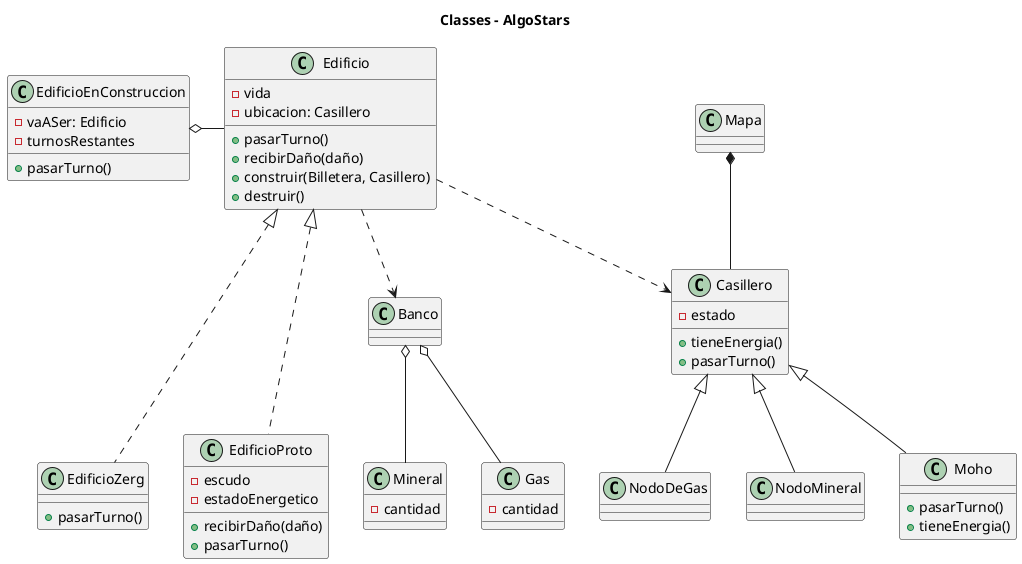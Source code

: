@startuml
title Classes - AlgoStars

class Edificio {
    -vida
    -ubicacion: Casillero
    + pasarTurno()
    + recibirDaño(daño)
    + construir(Billetera, Casillero)
    + destruir()
}


class EdificioEnConstruccion {
    - vaASer: Edificio
    - turnosRestantes
    + pasarTurno()
}

class EdificioProto {
    - escudo
    - estadoEnergetico
    + recibirDaño(daño)
    + pasarTurno()
    '+ estaActivo()'
}

class EdificioZerg {
    + pasarTurno()
}


Edificio <|... EdificioProto
Edificio <|... EdificioZerg
EdificioEnConstruccion o- Edificio


class Casillero {
    + tieneEnergia()
    + pasarTurno()
    - estado
}

class Mineral {
    - cantidad
}
class Gas {
    - cantidad
}

class Moho {
    + pasarTurno()
    + tieneEnergia()
}


/'
class Criadero {
 + engendrarZangano()
 - sacarLarva()
 + pasarTurno()
 - regenerarLarva()
}
class Larva {
}
class Zangano{
 + transformar(Larva)
}
Larva <.. Zangano
Criadero o-- Larva
'/

Casillero <|-- NodoDeGas
Casillero <|-- Moho
Casillero <|-- NodoMineral

Banco o-- Gas
Banco o-- Mineral

Mapa *-- Casillero

Edificio ..> Banco
Edificio ..> Casillero

@enduml